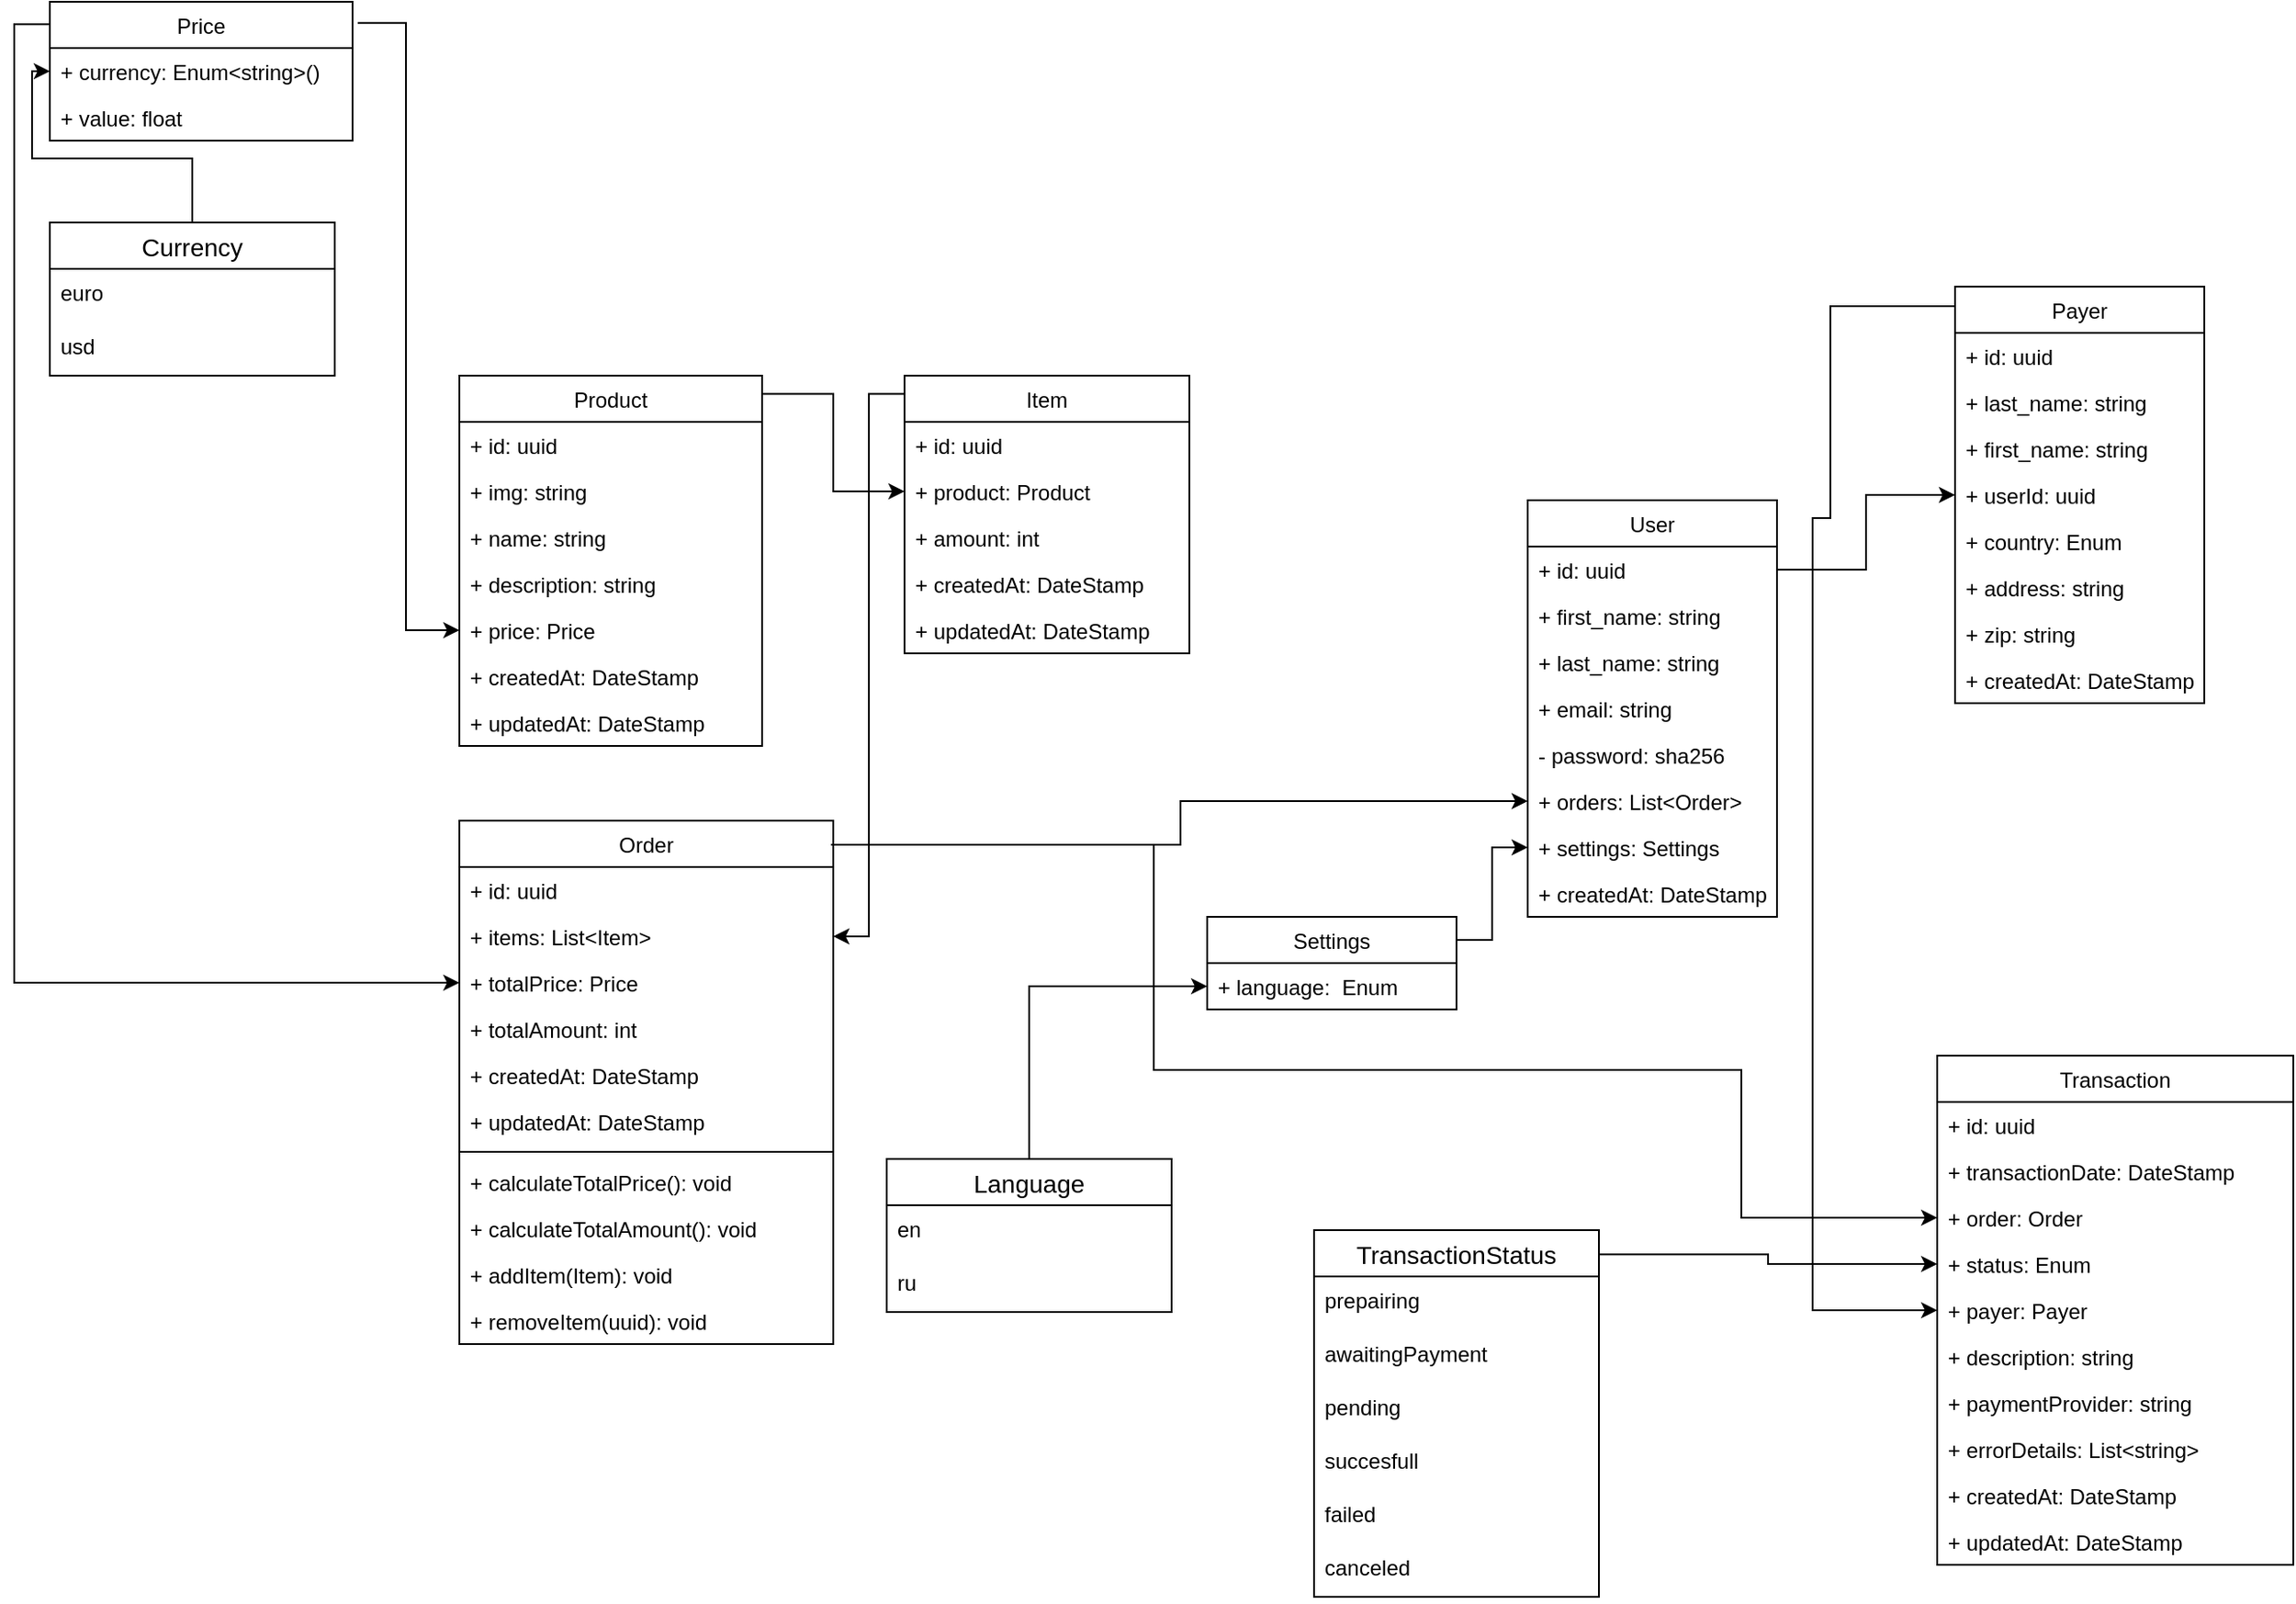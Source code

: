 <mxfile version="15.4.0" type="device"><diagram id="JMybTfrvVcYcZ9-Xthqt" name="Страница 1"><mxGraphModel dx="537" dy="445" grid="1" gridSize="10" guides="1" tooltips="1" connect="1" arrows="1" fold="1" page="1" pageScale="1" pageWidth="4681" pageHeight="3300" math="0" shadow="0"><root><mxCell id="0"/><mxCell id="1" parent="0"/><mxCell id="A3M6SDz5bkQ06QxJ_9qx-1" value="User" style="swimlane;fontStyle=0;childLayout=stackLayout;horizontal=1;startSize=26;fillColor=none;horizontalStack=0;resizeParent=1;resizeParentMax=0;resizeLast=0;collapsible=1;marginBottom=0;" vertex="1" parent="1"><mxGeometry x="880" y="300" width="140" height="234" as="geometry"/></mxCell><mxCell id="A3M6SDz5bkQ06QxJ_9qx-2" value="+ id: uuid" style="text;strokeColor=none;fillColor=none;align=left;verticalAlign=top;spacingLeft=4;spacingRight=4;overflow=hidden;rotatable=0;points=[[0,0.5],[1,0.5]];portConstraint=eastwest;" vertex="1" parent="A3M6SDz5bkQ06QxJ_9qx-1"><mxGeometry y="26" width="140" height="26" as="geometry"/></mxCell><mxCell id="A3M6SDz5bkQ06QxJ_9qx-3" value="+ first_name: string" style="text;strokeColor=none;fillColor=none;align=left;verticalAlign=top;spacingLeft=4;spacingRight=4;overflow=hidden;rotatable=0;points=[[0,0.5],[1,0.5]];portConstraint=eastwest;" vertex="1" parent="A3M6SDz5bkQ06QxJ_9qx-1"><mxGeometry y="52" width="140" height="26" as="geometry"/></mxCell><mxCell id="A3M6SDz5bkQ06QxJ_9qx-4" value="+ last_name: string" style="text;strokeColor=none;fillColor=none;align=left;verticalAlign=top;spacingLeft=4;spacingRight=4;overflow=hidden;rotatable=0;points=[[0,0.5],[1,0.5]];portConstraint=eastwest;" vertex="1" parent="A3M6SDz5bkQ06QxJ_9qx-1"><mxGeometry y="78" width="140" height="26" as="geometry"/></mxCell><mxCell id="A3M6SDz5bkQ06QxJ_9qx-5" value="+ email: string" style="text;strokeColor=none;fillColor=none;align=left;verticalAlign=top;spacingLeft=4;spacingRight=4;overflow=hidden;rotatable=0;points=[[0,0.5],[1,0.5]];portConstraint=eastwest;" vertex="1" parent="A3M6SDz5bkQ06QxJ_9qx-1"><mxGeometry y="104" width="140" height="26" as="geometry"/></mxCell><mxCell id="A3M6SDz5bkQ06QxJ_9qx-6" value="- password: sha256" style="text;strokeColor=none;fillColor=none;align=left;verticalAlign=top;spacingLeft=4;spacingRight=4;overflow=hidden;rotatable=0;points=[[0,0.5],[1,0.5]];portConstraint=eastwest;" vertex="1" parent="A3M6SDz5bkQ06QxJ_9qx-1"><mxGeometry y="130" width="140" height="26" as="geometry"/></mxCell><mxCell id="A3M6SDz5bkQ06QxJ_9qx-47" value="+ orders: List&lt;Order&gt;" style="text;strokeColor=none;fillColor=none;align=left;verticalAlign=top;spacingLeft=4;spacingRight=4;overflow=hidden;rotatable=0;points=[[0,0.5],[1,0.5]];portConstraint=eastwest;" vertex="1" parent="A3M6SDz5bkQ06QxJ_9qx-1"><mxGeometry y="156" width="140" height="26" as="geometry"/></mxCell><mxCell id="A3M6SDz5bkQ06QxJ_9qx-53" value="+ settings: Settings" style="text;strokeColor=none;fillColor=none;align=left;verticalAlign=top;spacingLeft=4;spacingRight=4;overflow=hidden;rotatable=0;points=[[0,0.5],[1,0.5]];portConstraint=eastwest;" vertex="1" parent="A3M6SDz5bkQ06QxJ_9qx-1"><mxGeometry y="182" width="140" height="26" as="geometry"/></mxCell><mxCell id="A3M6SDz5bkQ06QxJ_9qx-7" value="+ createdAt: DateStamp" style="text;strokeColor=none;fillColor=none;align=left;verticalAlign=top;spacingLeft=4;spacingRight=4;overflow=hidden;rotatable=0;points=[[0,0.5],[1,0.5]];portConstraint=eastwest;" vertex="1" parent="A3M6SDz5bkQ06QxJ_9qx-1"><mxGeometry y="208" width="140" height="26" as="geometry"/></mxCell><mxCell id="A3M6SDz5bkQ06QxJ_9qx-46" style="edgeStyle=orthogonalEdgeStyle;rounded=0;orthogonalLoop=1;jettySize=auto;html=1;entryX=0;entryY=0.5;entryDx=0;entryDy=0;exitX=0.002;exitY=0.162;exitDx=0;exitDy=0;exitPerimeter=0;" edge="1" parent="1" source="A3M6SDz5bkQ06QxJ_9qx-8" target="A3M6SDz5bkQ06QxJ_9qx-31"><mxGeometry relative="1" as="geometry"><Array as="points"><mxPoint x="30" y="33"/><mxPoint x="30" y="571"/></Array></mxGeometry></mxCell><mxCell id="A3M6SDz5bkQ06QxJ_9qx-8" value="Price" style="swimlane;fontStyle=0;childLayout=stackLayout;horizontal=1;startSize=26;fillColor=none;horizontalStack=0;resizeParent=1;resizeParentMax=0;resizeLast=0;collapsible=1;marginBottom=0;" vertex="1" parent="1"><mxGeometry x="50" y="20" width="170" height="78" as="geometry"/></mxCell><mxCell id="A3M6SDz5bkQ06QxJ_9qx-9" value="+ currency: Enum&lt;string&gt;()" style="text;strokeColor=none;fillColor=none;align=left;verticalAlign=top;spacingLeft=4;spacingRight=4;overflow=hidden;rotatable=0;points=[[0,0.5],[1,0.5]];portConstraint=eastwest;" vertex="1" parent="A3M6SDz5bkQ06QxJ_9qx-8"><mxGeometry y="26" width="170" height="26" as="geometry"/></mxCell><mxCell id="A3M6SDz5bkQ06QxJ_9qx-10" value="+ value: float" style="text;strokeColor=none;fillColor=none;align=left;verticalAlign=top;spacingLeft=4;spacingRight=4;overflow=hidden;rotatable=0;points=[[0,0.5],[1,0.5]];portConstraint=eastwest;" vertex="1" parent="A3M6SDz5bkQ06QxJ_9qx-8"><mxGeometry y="52" width="170" height="26" as="geometry"/></mxCell><mxCell id="A3M6SDz5bkQ06QxJ_9qx-12" value="Product" style="swimlane;fontStyle=0;childLayout=stackLayout;horizontal=1;startSize=26;fillColor=none;horizontalStack=0;resizeParent=1;resizeParentMax=0;resizeLast=0;collapsible=1;marginBottom=0;" vertex="1" parent="1"><mxGeometry x="280" y="230" width="170" height="208" as="geometry"/></mxCell><mxCell id="A3M6SDz5bkQ06QxJ_9qx-13" value="+ id: uuid" style="text;strokeColor=none;fillColor=none;align=left;verticalAlign=top;spacingLeft=4;spacingRight=4;overflow=hidden;rotatable=0;points=[[0,0.5],[1,0.5]];portConstraint=eastwest;" vertex="1" parent="A3M6SDz5bkQ06QxJ_9qx-12"><mxGeometry y="26" width="170" height="26" as="geometry"/></mxCell><mxCell id="A3M6SDz5bkQ06QxJ_9qx-14" value="+ img: string" style="text;strokeColor=none;fillColor=none;align=left;verticalAlign=top;spacingLeft=4;spacingRight=4;overflow=hidden;rotatable=0;points=[[0,0.5],[1,0.5]];portConstraint=eastwest;" vertex="1" parent="A3M6SDz5bkQ06QxJ_9qx-12"><mxGeometry y="52" width="170" height="26" as="geometry"/></mxCell><mxCell id="A3M6SDz5bkQ06QxJ_9qx-15" value="+ name: string" style="text;strokeColor=none;fillColor=none;align=left;verticalAlign=top;spacingLeft=4;spacingRight=4;overflow=hidden;rotatable=0;points=[[0,0.5],[1,0.5]];portConstraint=eastwest;" vertex="1" parent="A3M6SDz5bkQ06QxJ_9qx-12"><mxGeometry y="78" width="170" height="26" as="geometry"/></mxCell><mxCell id="A3M6SDz5bkQ06QxJ_9qx-20" value="+ description: string" style="text;strokeColor=none;fillColor=none;align=left;verticalAlign=top;spacingLeft=4;spacingRight=4;overflow=hidden;rotatable=0;points=[[0,0.5],[1,0.5]];portConstraint=eastwest;" vertex="1" parent="A3M6SDz5bkQ06QxJ_9qx-12"><mxGeometry y="104" width="170" height="26" as="geometry"/></mxCell><mxCell id="A3M6SDz5bkQ06QxJ_9qx-22" value="+ price: Price" style="text;strokeColor=none;fillColor=none;align=left;verticalAlign=top;spacingLeft=4;spacingRight=4;overflow=hidden;rotatable=0;points=[[0,0.5],[1,0.5]];portConstraint=eastwest;" vertex="1" parent="A3M6SDz5bkQ06QxJ_9qx-12"><mxGeometry y="130" width="170" height="26" as="geometry"/></mxCell><mxCell id="A3M6SDz5bkQ06QxJ_9qx-21" value="+ createdAt: DateStamp" style="text;strokeColor=none;fillColor=none;align=left;verticalAlign=top;spacingLeft=4;spacingRight=4;overflow=hidden;rotatable=0;points=[[0,0.5],[1,0.5]];portConstraint=eastwest;" vertex="1" parent="A3M6SDz5bkQ06QxJ_9qx-12"><mxGeometry y="156" width="170" height="26" as="geometry"/></mxCell><mxCell id="A3M6SDz5bkQ06QxJ_9qx-23" value="+ updatedAt: DateStamp" style="text;strokeColor=none;fillColor=none;align=left;verticalAlign=top;spacingLeft=4;spacingRight=4;overflow=hidden;rotatable=0;points=[[0,0.5],[1,0.5]];portConstraint=eastwest;" vertex="1" parent="A3M6SDz5bkQ06QxJ_9qx-12"><mxGeometry y="182" width="170" height="26" as="geometry"/></mxCell><mxCell id="A3M6SDz5bkQ06QxJ_9qx-16" value="Item" style="swimlane;fontStyle=0;childLayout=stackLayout;horizontal=1;startSize=26;fillColor=none;horizontalStack=0;resizeParent=1;resizeParentMax=0;resizeLast=0;collapsible=1;marginBottom=0;" vertex="1" parent="1"><mxGeometry x="530" y="230" width="160" height="156" as="geometry"/></mxCell><mxCell id="A3M6SDz5bkQ06QxJ_9qx-17" value="+ id: uuid" style="text;strokeColor=none;fillColor=none;align=left;verticalAlign=top;spacingLeft=4;spacingRight=4;overflow=hidden;rotatable=0;points=[[0,0.5],[1,0.5]];portConstraint=eastwest;" vertex="1" parent="A3M6SDz5bkQ06QxJ_9qx-16"><mxGeometry y="26" width="160" height="26" as="geometry"/></mxCell><mxCell id="A3M6SDz5bkQ06QxJ_9qx-18" value="+ product: Product" style="text;strokeColor=none;fillColor=none;align=left;verticalAlign=top;spacingLeft=4;spacingRight=4;overflow=hidden;rotatable=0;points=[[0,0.5],[1,0.5]];portConstraint=eastwest;" vertex="1" parent="A3M6SDz5bkQ06QxJ_9qx-16"><mxGeometry y="52" width="160" height="26" as="geometry"/></mxCell><mxCell id="A3M6SDz5bkQ06QxJ_9qx-19" value="+ amount: int" style="text;strokeColor=none;fillColor=none;align=left;verticalAlign=top;spacingLeft=4;spacingRight=4;overflow=hidden;rotatable=0;points=[[0,0.5],[1,0.5]];portConstraint=eastwest;" vertex="1" parent="A3M6SDz5bkQ06QxJ_9qx-16"><mxGeometry y="78" width="160" height="26" as="geometry"/></mxCell><mxCell id="A3M6SDz5bkQ06QxJ_9qx-25" value="+ createdAt: DateStamp" style="text;strokeColor=none;fillColor=none;align=left;verticalAlign=top;spacingLeft=4;spacingRight=4;overflow=hidden;rotatable=0;points=[[0,0.5],[1,0.5]];portConstraint=eastwest;" vertex="1" parent="A3M6SDz5bkQ06QxJ_9qx-16"><mxGeometry y="104" width="160" height="26" as="geometry"/></mxCell><mxCell id="A3M6SDz5bkQ06QxJ_9qx-26" value="+ updatedAt: DateStamp" style="text;strokeColor=none;fillColor=none;align=left;verticalAlign=top;spacingLeft=4;spacingRight=4;overflow=hidden;rotatable=0;points=[[0,0.5],[1,0.5]];portConstraint=eastwest;" vertex="1" parent="A3M6SDz5bkQ06QxJ_9qx-16"><mxGeometry y="130" width="160" height="26" as="geometry"/></mxCell><mxCell id="A3M6SDz5bkQ06QxJ_9qx-28" value="Order" style="swimlane;fontStyle=0;childLayout=stackLayout;horizontal=1;startSize=26;fillColor=none;horizontalStack=0;resizeParent=1;resizeParentMax=0;resizeLast=0;collapsible=1;marginBottom=0;" vertex="1" parent="1"><mxGeometry x="280" y="480" width="210" height="294" as="geometry"/></mxCell><mxCell id="A3M6SDz5bkQ06QxJ_9qx-29" value="+ id: uuid" style="text;strokeColor=none;fillColor=none;align=left;verticalAlign=top;spacingLeft=4;spacingRight=4;overflow=hidden;rotatable=0;points=[[0,0.5],[1,0.5]];portConstraint=eastwest;" vertex="1" parent="A3M6SDz5bkQ06QxJ_9qx-28"><mxGeometry y="26" width="210" height="26" as="geometry"/></mxCell><mxCell id="A3M6SDz5bkQ06QxJ_9qx-30" value="+ items: List&lt;Item&gt;" style="text;strokeColor=none;fillColor=none;align=left;verticalAlign=top;spacingLeft=4;spacingRight=4;overflow=hidden;rotatable=0;points=[[0,0.5],[1,0.5]];portConstraint=eastwest;" vertex="1" parent="A3M6SDz5bkQ06QxJ_9qx-28"><mxGeometry y="52" width="210" height="26" as="geometry"/></mxCell><mxCell id="A3M6SDz5bkQ06QxJ_9qx-31" value="+ totalPrice: Price" style="text;strokeColor=none;fillColor=none;align=left;verticalAlign=top;spacingLeft=4;spacingRight=4;overflow=hidden;rotatable=0;points=[[0,0.5],[1,0.5]];portConstraint=eastwest;" vertex="1" parent="A3M6SDz5bkQ06QxJ_9qx-28"><mxGeometry y="78" width="210" height="26" as="geometry"/></mxCell><mxCell id="A3M6SDz5bkQ06QxJ_9qx-32" value="+ totalAmount: int" style="text;strokeColor=none;fillColor=none;align=left;verticalAlign=top;spacingLeft=4;spacingRight=4;overflow=hidden;rotatable=0;points=[[0,0.5],[1,0.5]];portConstraint=eastwest;" vertex="1" parent="A3M6SDz5bkQ06QxJ_9qx-28"><mxGeometry y="104" width="210" height="26" as="geometry"/></mxCell><mxCell id="A3M6SDz5bkQ06QxJ_9qx-33" value="+ createdAt: DateStamp" style="text;strokeColor=none;fillColor=none;align=left;verticalAlign=top;spacingLeft=4;spacingRight=4;overflow=hidden;rotatable=0;points=[[0,0.5],[1,0.5]];portConstraint=eastwest;" vertex="1" parent="A3M6SDz5bkQ06QxJ_9qx-28"><mxGeometry y="130" width="210" height="26" as="geometry"/></mxCell><mxCell id="A3M6SDz5bkQ06QxJ_9qx-34" value="+ updatedAt: DateStamp" style="text;strokeColor=none;fillColor=none;align=left;verticalAlign=top;spacingLeft=4;spacingRight=4;overflow=hidden;rotatable=0;points=[[0,0.5],[1,0.5]];portConstraint=eastwest;" vertex="1" parent="A3M6SDz5bkQ06QxJ_9qx-28"><mxGeometry y="156" width="210" height="26" as="geometry"/></mxCell><mxCell id="A3M6SDz5bkQ06QxJ_9qx-39" value="" style="line;strokeWidth=1;fillColor=none;align=left;verticalAlign=middle;spacingTop=-1;spacingLeft=3;spacingRight=3;rotatable=0;labelPosition=right;points=[];portConstraint=eastwest;" vertex="1" parent="A3M6SDz5bkQ06QxJ_9qx-28"><mxGeometry y="182" width="210" height="8" as="geometry"/></mxCell><mxCell id="A3M6SDz5bkQ06QxJ_9qx-38" value="+ calculateTotalPrice(): void" style="text;strokeColor=none;fillColor=none;align=left;verticalAlign=top;spacingLeft=4;spacingRight=4;overflow=hidden;rotatable=0;points=[[0,0.5],[1,0.5]];portConstraint=eastwest;" vertex="1" parent="A3M6SDz5bkQ06QxJ_9qx-28"><mxGeometry y="190" width="210" height="26" as="geometry"/></mxCell><mxCell id="A3M6SDz5bkQ06QxJ_9qx-40" value="+ calculateTotalAmount(): void" style="text;strokeColor=none;fillColor=none;align=left;verticalAlign=top;spacingLeft=4;spacingRight=4;overflow=hidden;rotatable=0;points=[[0,0.5],[1,0.5]];portConstraint=eastwest;" vertex="1" parent="A3M6SDz5bkQ06QxJ_9qx-28"><mxGeometry y="216" width="210" height="26" as="geometry"/></mxCell><mxCell id="A3M6SDz5bkQ06QxJ_9qx-41" value="+ addItem(Item): void" style="text;strokeColor=none;fillColor=none;align=left;verticalAlign=top;spacingLeft=4;spacingRight=4;overflow=hidden;rotatable=0;points=[[0,0.5],[1,0.5]];portConstraint=eastwest;" vertex="1" parent="A3M6SDz5bkQ06QxJ_9qx-28"><mxGeometry y="242" width="210" height="26" as="geometry"/></mxCell><mxCell id="A3M6SDz5bkQ06QxJ_9qx-42" value="+ removeItem(uuid): void" style="text;strokeColor=none;fillColor=none;align=left;verticalAlign=top;spacingLeft=4;spacingRight=4;overflow=hidden;rotatable=0;points=[[0,0.5],[1,0.5]];portConstraint=eastwest;" vertex="1" parent="A3M6SDz5bkQ06QxJ_9qx-28"><mxGeometry y="268" width="210" height="26" as="geometry"/></mxCell><mxCell id="A3M6SDz5bkQ06QxJ_9qx-43" style="edgeStyle=orthogonalEdgeStyle;rounded=0;orthogonalLoop=1;jettySize=auto;html=1;entryX=1;entryY=0.5;entryDx=0;entryDy=0;exitX=0;exitY=0.066;exitDx=0;exitDy=0;exitPerimeter=0;" edge="1" parent="1" source="A3M6SDz5bkQ06QxJ_9qx-16" target="A3M6SDz5bkQ06QxJ_9qx-30"><mxGeometry relative="1" as="geometry"/></mxCell><mxCell id="A3M6SDz5bkQ06QxJ_9qx-44" style="edgeStyle=orthogonalEdgeStyle;rounded=0;orthogonalLoop=1;jettySize=auto;html=1;entryX=0;entryY=0.5;entryDx=0;entryDy=0;exitX=1.002;exitY=0.049;exitDx=0;exitDy=0;exitPerimeter=0;" edge="1" parent="1" source="A3M6SDz5bkQ06QxJ_9qx-12" target="A3M6SDz5bkQ06QxJ_9qx-18"><mxGeometry relative="1" as="geometry"/></mxCell><mxCell id="A3M6SDz5bkQ06QxJ_9qx-45" style="edgeStyle=orthogonalEdgeStyle;rounded=0;orthogonalLoop=1;jettySize=auto;html=1;entryX=0;entryY=0.5;entryDx=0;entryDy=0;exitX=1.017;exitY=0.152;exitDx=0;exitDy=0;exitPerimeter=0;" edge="1" parent="1" source="A3M6SDz5bkQ06QxJ_9qx-8" target="A3M6SDz5bkQ06QxJ_9qx-22"><mxGeometry relative="1" as="geometry"><Array as="points"><mxPoint x="250" y="32"/><mxPoint x="250" y="373"/></Array></mxGeometry></mxCell><mxCell id="A3M6SDz5bkQ06QxJ_9qx-49" value="Settings" style="swimlane;fontStyle=0;childLayout=stackLayout;horizontal=1;startSize=26;fillColor=none;horizontalStack=0;resizeParent=1;resizeParentMax=0;resizeLast=0;collapsible=1;marginBottom=0;" vertex="1" parent="1"><mxGeometry x="700" y="534" width="140" height="52" as="geometry"/></mxCell><mxCell id="A3M6SDz5bkQ06QxJ_9qx-50" value="+ language:  Enum" style="text;strokeColor=none;fillColor=none;align=left;verticalAlign=top;spacingLeft=4;spacingRight=4;overflow=hidden;rotatable=0;points=[[0,0.5],[1,0.5]];portConstraint=eastwest;" vertex="1" parent="A3M6SDz5bkQ06QxJ_9qx-49"><mxGeometry y="26" width="140" height="26" as="geometry"/></mxCell><mxCell id="A3M6SDz5bkQ06QxJ_9qx-54" style="edgeStyle=orthogonalEdgeStyle;rounded=0;orthogonalLoop=1;jettySize=auto;html=1;entryX=0;entryY=0.5;entryDx=0;entryDy=0;exitX=1;exitY=0.25;exitDx=0;exitDy=0;" edge="1" parent="1" source="A3M6SDz5bkQ06QxJ_9qx-49" target="A3M6SDz5bkQ06QxJ_9qx-53"><mxGeometry relative="1" as="geometry"/></mxCell><mxCell id="A3M6SDz5bkQ06QxJ_9qx-75" style="edgeStyle=orthogonalEdgeStyle;rounded=0;orthogonalLoop=1;jettySize=auto;html=1;entryX=0;entryY=0.5;entryDx=0;entryDy=0;exitX=0.002;exitY=0.047;exitDx=0;exitDy=0;exitPerimeter=0;" edge="1" parent="1" source="A3M6SDz5bkQ06QxJ_9qx-56" target="A3M6SDz5bkQ06QxJ_9qx-72"><mxGeometry relative="1" as="geometry"><Array as="points"><mxPoint x="1050" y="191"/><mxPoint x="1050" y="310"/><mxPoint x="1040" y="310"/><mxPoint x="1040" y="755"/></Array></mxGeometry></mxCell><mxCell id="A3M6SDz5bkQ06QxJ_9qx-56" value="Payer" style="swimlane;fontStyle=0;childLayout=stackLayout;horizontal=1;startSize=26;fillColor=none;horizontalStack=0;resizeParent=1;resizeParentMax=0;resizeLast=0;collapsible=1;marginBottom=0;" vertex="1" parent="1"><mxGeometry x="1120" y="180" width="140" height="234" as="geometry"/></mxCell><mxCell id="A3M6SDz5bkQ06QxJ_9qx-57" value="+ id: uuid" style="text;strokeColor=none;fillColor=none;align=left;verticalAlign=top;spacingLeft=4;spacingRight=4;overflow=hidden;rotatable=0;points=[[0,0.5],[1,0.5]];portConstraint=eastwest;" vertex="1" parent="A3M6SDz5bkQ06QxJ_9qx-56"><mxGeometry y="26" width="140" height="26" as="geometry"/></mxCell><mxCell id="A3M6SDz5bkQ06QxJ_9qx-61" value="+ last_name: string" style="text;strokeColor=none;fillColor=none;align=left;verticalAlign=top;spacingLeft=4;spacingRight=4;overflow=hidden;rotatable=0;points=[[0,0.5],[1,0.5]];portConstraint=eastwest;" vertex="1" parent="A3M6SDz5bkQ06QxJ_9qx-56"><mxGeometry y="52" width="140" height="26" as="geometry"/></mxCell><mxCell id="A3M6SDz5bkQ06QxJ_9qx-60" value="+ first_name: string" style="text;strokeColor=none;fillColor=none;align=left;verticalAlign=top;spacingLeft=4;spacingRight=4;overflow=hidden;rotatable=0;points=[[0,0.5],[1,0.5]];portConstraint=eastwest;" vertex="1" parent="A3M6SDz5bkQ06QxJ_9qx-56"><mxGeometry y="78" width="140" height="26" as="geometry"/></mxCell><mxCell id="A3M6SDz5bkQ06QxJ_9qx-73" value="+ userId: uuid" style="text;strokeColor=none;fillColor=none;align=left;verticalAlign=top;spacingLeft=4;spacingRight=4;overflow=hidden;rotatable=0;points=[[0,0.5],[1,0.5]];portConstraint=eastwest;" vertex="1" parent="A3M6SDz5bkQ06QxJ_9qx-56"><mxGeometry y="104" width="140" height="26" as="geometry"/></mxCell><mxCell id="A3M6SDz5bkQ06QxJ_9qx-58" value="+ country: Enum" style="text;strokeColor=none;fillColor=none;align=left;verticalAlign=top;spacingLeft=4;spacingRight=4;overflow=hidden;rotatable=0;points=[[0,0.5],[1,0.5]];portConstraint=eastwest;" vertex="1" parent="A3M6SDz5bkQ06QxJ_9qx-56"><mxGeometry y="130" width="140" height="26" as="geometry"/></mxCell><mxCell id="A3M6SDz5bkQ06QxJ_9qx-59" value="+ address: string" style="text;strokeColor=none;fillColor=none;align=left;verticalAlign=top;spacingLeft=4;spacingRight=4;overflow=hidden;rotatable=0;points=[[0,0.5],[1,0.5]];portConstraint=eastwest;" vertex="1" parent="A3M6SDz5bkQ06QxJ_9qx-56"><mxGeometry y="156" width="140" height="26" as="geometry"/></mxCell><mxCell id="A3M6SDz5bkQ06QxJ_9qx-62" value="+ zip: string" style="text;strokeColor=none;fillColor=none;align=left;verticalAlign=top;spacingLeft=4;spacingRight=4;overflow=hidden;rotatable=0;points=[[0,0.5],[1,0.5]];portConstraint=eastwest;" vertex="1" parent="A3M6SDz5bkQ06QxJ_9qx-56"><mxGeometry y="182" width="140" height="26" as="geometry"/></mxCell><mxCell id="A3M6SDz5bkQ06QxJ_9qx-63" value="+ createdAt: DateStamp" style="text;strokeColor=none;fillColor=none;align=left;verticalAlign=top;spacingLeft=4;spacingRight=4;overflow=hidden;rotatable=0;points=[[0,0.5],[1,0.5]];portConstraint=eastwest;" vertex="1" parent="A3M6SDz5bkQ06QxJ_9qx-56"><mxGeometry y="208" width="140" height="26" as="geometry"/></mxCell><mxCell id="A3M6SDz5bkQ06QxJ_9qx-64" style="edgeStyle=orthogonalEdgeStyle;rounded=0;orthogonalLoop=1;jettySize=auto;html=1;entryX=0;entryY=0.5;entryDx=0;entryDy=0;exitX=0.994;exitY=0.046;exitDx=0;exitDy=0;exitPerimeter=0;" edge="1" parent="1" source="A3M6SDz5bkQ06QxJ_9qx-28" target="A3M6SDz5bkQ06QxJ_9qx-47"><mxGeometry relative="1" as="geometry"><mxPoint x="493" y="480" as="sourcePoint"/><Array as="points"><mxPoint x="685" y="494"/><mxPoint x="685" y="469"/></Array></mxGeometry></mxCell><mxCell id="A3M6SDz5bkQ06QxJ_9qx-65" value="Transaction" style="swimlane;fontStyle=0;childLayout=stackLayout;horizontal=1;startSize=26;fillColor=none;horizontalStack=0;resizeParent=1;resizeParentMax=0;resizeLast=0;collapsible=1;marginBottom=0;" vertex="1" parent="1"><mxGeometry x="1110" y="612" width="200" height="286" as="geometry"/></mxCell><mxCell id="A3M6SDz5bkQ06QxJ_9qx-66" value="+ id: uuid" style="text;strokeColor=none;fillColor=none;align=left;verticalAlign=top;spacingLeft=4;spacingRight=4;overflow=hidden;rotatable=0;points=[[0,0.5],[1,0.5]];portConstraint=eastwest;" vertex="1" parent="A3M6SDz5bkQ06QxJ_9qx-65"><mxGeometry y="26" width="200" height="26" as="geometry"/></mxCell><mxCell id="A3M6SDz5bkQ06QxJ_9qx-67" value="+ transactionDate: DateStamp" style="text;strokeColor=none;fillColor=none;align=left;verticalAlign=top;spacingLeft=4;spacingRight=4;overflow=hidden;rotatable=0;points=[[0,0.5],[1,0.5]];portConstraint=eastwest;" vertex="1" parent="A3M6SDz5bkQ06QxJ_9qx-65"><mxGeometry y="52" width="200" height="26" as="geometry"/></mxCell><mxCell id="A3M6SDz5bkQ06QxJ_9qx-68" value="+ order: Order" style="text;strokeColor=none;fillColor=none;align=left;verticalAlign=top;spacingLeft=4;spacingRight=4;overflow=hidden;rotatable=0;points=[[0,0.5],[1,0.5]];portConstraint=eastwest;" vertex="1" parent="A3M6SDz5bkQ06QxJ_9qx-65"><mxGeometry y="78" width="200" height="26" as="geometry"/></mxCell><mxCell id="A3M6SDz5bkQ06QxJ_9qx-71" value="+ status: Enum" style="text;strokeColor=none;fillColor=none;align=left;verticalAlign=top;spacingLeft=4;spacingRight=4;overflow=hidden;rotatable=0;points=[[0,0.5],[1,0.5]];portConstraint=eastwest;" vertex="1" parent="A3M6SDz5bkQ06QxJ_9qx-65"><mxGeometry y="104" width="200" height="26" as="geometry"/></mxCell><mxCell id="A3M6SDz5bkQ06QxJ_9qx-72" value="+ payer: Payer" style="text;strokeColor=none;fillColor=none;align=left;verticalAlign=top;spacingLeft=4;spacingRight=4;overflow=hidden;rotatable=0;points=[[0,0.5],[1,0.5]];portConstraint=eastwest;" vertex="1" parent="A3M6SDz5bkQ06QxJ_9qx-65"><mxGeometry y="130" width="200" height="26" as="geometry"/></mxCell><mxCell id="A3M6SDz5bkQ06QxJ_9qx-79" value="+ description: string" style="text;strokeColor=none;fillColor=none;align=left;verticalAlign=top;spacingLeft=4;spacingRight=4;overflow=hidden;rotatable=0;points=[[0,0.5],[1,0.5]];portConstraint=eastwest;" vertex="1" parent="A3M6SDz5bkQ06QxJ_9qx-65"><mxGeometry y="156" width="200" height="26" as="geometry"/></mxCell><mxCell id="A3M6SDz5bkQ06QxJ_9qx-80" value="+ paymentProvider: string" style="text;strokeColor=none;fillColor=none;align=left;verticalAlign=top;spacingLeft=4;spacingRight=4;overflow=hidden;rotatable=0;points=[[0,0.5],[1,0.5]];portConstraint=eastwest;" vertex="1" parent="A3M6SDz5bkQ06QxJ_9qx-65"><mxGeometry y="182" width="200" height="26" as="geometry"/></mxCell><mxCell id="A3M6SDz5bkQ06QxJ_9qx-81" value="+ errorDetails: List&lt;string&gt;" style="text;strokeColor=none;fillColor=none;align=left;verticalAlign=top;spacingLeft=4;spacingRight=4;overflow=hidden;rotatable=0;points=[[0,0.5],[1,0.5]];portConstraint=eastwest;" vertex="1" parent="A3M6SDz5bkQ06QxJ_9qx-65"><mxGeometry y="208" width="200" height="26" as="geometry"/></mxCell><mxCell id="A3M6SDz5bkQ06QxJ_9qx-69" value="+ createdAt: DateStamp" style="text;strokeColor=none;fillColor=none;align=left;verticalAlign=top;spacingLeft=4;spacingRight=4;overflow=hidden;rotatable=0;points=[[0,0.5],[1,0.5]];portConstraint=eastwest;" vertex="1" parent="A3M6SDz5bkQ06QxJ_9qx-65"><mxGeometry y="234" width="200" height="26" as="geometry"/></mxCell><mxCell id="A3M6SDz5bkQ06QxJ_9qx-70" value="+ updatedAt: DateStamp" style="text;strokeColor=none;fillColor=none;align=left;verticalAlign=top;spacingLeft=4;spacingRight=4;overflow=hidden;rotatable=0;points=[[0,0.5],[1,0.5]];portConstraint=eastwest;" vertex="1" parent="A3M6SDz5bkQ06QxJ_9qx-65"><mxGeometry y="260" width="200" height="26" as="geometry"/></mxCell><mxCell id="A3M6SDz5bkQ06QxJ_9qx-74" style="edgeStyle=orthogonalEdgeStyle;rounded=0;orthogonalLoop=1;jettySize=auto;html=1;entryX=0;entryY=0.5;entryDx=0;entryDy=0;" edge="1" parent="1" source="A3M6SDz5bkQ06QxJ_9qx-2" target="A3M6SDz5bkQ06QxJ_9qx-73"><mxGeometry relative="1" as="geometry"/></mxCell><mxCell id="A3M6SDz5bkQ06QxJ_9qx-78" style="edgeStyle=orthogonalEdgeStyle;rounded=0;orthogonalLoop=1;jettySize=auto;html=1;exitX=1.01;exitY=0.046;exitDx=0;exitDy=0;exitPerimeter=0;entryX=0;entryY=0.5;entryDx=0;entryDy=0;" edge="1" parent="1" source="A3M6SDz5bkQ06QxJ_9qx-28" target="A3M6SDz5bkQ06QxJ_9qx-68"><mxGeometry relative="1" as="geometry"><Array as="points"><mxPoint x="670" y="494"/><mxPoint x="670" y="620"/><mxPoint x="1000" y="620"/><mxPoint x="1000" y="703"/></Array></mxGeometry></mxCell><mxCell id="A3M6SDz5bkQ06QxJ_9qx-107" style="edgeStyle=orthogonalEdgeStyle;rounded=0;orthogonalLoop=1;jettySize=auto;html=1;entryX=0;entryY=0.5;entryDx=0;entryDy=0;exitX=0.998;exitY=0.066;exitDx=0;exitDy=0;exitPerimeter=0;" edge="1" parent="1" source="A3M6SDz5bkQ06QxJ_9qx-82" target="A3M6SDz5bkQ06QxJ_9qx-71"><mxGeometry relative="1" as="geometry"/></mxCell><mxCell id="A3M6SDz5bkQ06QxJ_9qx-82" value="TransactionStatus" style="swimlane;fontStyle=0;childLayout=stackLayout;horizontal=1;startSize=26;horizontalStack=0;resizeParent=1;resizeParentMax=0;resizeLast=0;collapsible=1;marginBottom=0;align=center;fontSize=14;" vertex="1" parent="1"><mxGeometry x="760" y="710" width="160" height="206" as="geometry"/></mxCell><mxCell id="A3M6SDz5bkQ06QxJ_9qx-83" value="prepairing" style="text;strokeColor=none;fillColor=none;spacingLeft=4;spacingRight=4;overflow=hidden;rotatable=0;points=[[0,0.5],[1,0.5]];portConstraint=eastwest;fontSize=12;" vertex="1" parent="A3M6SDz5bkQ06QxJ_9qx-82"><mxGeometry y="26" width="160" height="30" as="geometry"/></mxCell><mxCell id="A3M6SDz5bkQ06QxJ_9qx-84" value="awaitingPayment" style="text;strokeColor=none;fillColor=none;spacingLeft=4;spacingRight=4;overflow=hidden;rotatable=0;points=[[0,0.5],[1,0.5]];portConstraint=eastwest;fontSize=12;" vertex="1" parent="A3M6SDz5bkQ06QxJ_9qx-82"><mxGeometry y="56" width="160" height="30" as="geometry"/></mxCell><mxCell id="A3M6SDz5bkQ06QxJ_9qx-85" value="pending" style="text;strokeColor=none;fillColor=none;spacingLeft=4;spacingRight=4;overflow=hidden;rotatable=0;points=[[0,0.5],[1,0.5]];portConstraint=eastwest;fontSize=12;" vertex="1" parent="A3M6SDz5bkQ06QxJ_9qx-82"><mxGeometry y="86" width="160" height="30" as="geometry"/></mxCell><mxCell id="A3M6SDz5bkQ06QxJ_9qx-90" value="succesfull" style="text;strokeColor=none;fillColor=none;spacingLeft=4;spacingRight=4;overflow=hidden;rotatable=0;points=[[0,0.5],[1,0.5]];portConstraint=eastwest;fontSize=12;" vertex="1" parent="A3M6SDz5bkQ06QxJ_9qx-82"><mxGeometry y="116" width="160" height="30" as="geometry"/></mxCell><mxCell id="A3M6SDz5bkQ06QxJ_9qx-91" value="failed" style="text;strokeColor=none;fillColor=none;spacingLeft=4;spacingRight=4;overflow=hidden;rotatable=0;points=[[0,0.5],[1,0.5]];portConstraint=eastwest;fontSize=12;" vertex="1" parent="A3M6SDz5bkQ06QxJ_9qx-82"><mxGeometry y="146" width="160" height="30" as="geometry"/></mxCell><mxCell id="A3M6SDz5bkQ06QxJ_9qx-96" value="canceled" style="text;strokeColor=none;fillColor=none;spacingLeft=4;spacingRight=4;overflow=hidden;rotatable=0;points=[[0,0.5],[1,0.5]];portConstraint=eastwest;fontSize=12;" vertex="1" parent="A3M6SDz5bkQ06QxJ_9qx-82"><mxGeometry y="176" width="160" height="30" as="geometry"/></mxCell><mxCell id="A3M6SDz5bkQ06QxJ_9qx-108" style="edgeStyle=orthogonalEdgeStyle;rounded=0;orthogonalLoop=1;jettySize=auto;html=1;entryX=0;entryY=0.5;entryDx=0;entryDy=0;" edge="1" parent="1" source="A3M6SDz5bkQ06QxJ_9qx-97" target="A3M6SDz5bkQ06QxJ_9qx-9"><mxGeometry relative="1" as="geometry"><Array as="points"><mxPoint x="130" y="108"/><mxPoint x="40" y="108"/><mxPoint x="40" y="59"/></Array></mxGeometry></mxCell><mxCell id="A3M6SDz5bkQ06QxJ_9qx-97" value="Currency" style="swimlane;fontStyle=0;childLayout=stackLayout;horizontal=1;startSize=26;horizontalStack=0;resizeParent=1;resizeParentMax=0;resizeLast=0;collapsible=1;marginBottom=0;align=center;fontSize=14;" vertex="1" parent="1"><mxGeometry x="50" y="144" width="160" height="86" as="geometry"/></mxCell><mxCell id="A3M6SDz5bkQ06QxJ_9qx-98" value="euro" style="text;strokeColor=none;fillColor=none;spacingLeft=4;spacingRight=4;overflow=hidden;rotatable=0;points=[[0,0.5],[1,0.5]];portConstraint=eastwest;fontSize=12;" vertex="1" parent="A3M6SDz5bkQ06QxJ_9qx-97"><mxGeometry y="26" width="160" height="30" as="geometry"/></mxCell><mxCell id="A3M6SDz5bkQ06QxJ_9qx-99" value="usd" style="text;strokeColor=none;fillColor=none;spacingLeft=4;spacingRight=4;overflow=hidden;rotatable=0;points=[[0,0.5],[1,0.5]];portConstraint=eastwest;fontSize=12;" vertex="1" parent="A3M6SDz5bkQ06QxJ_9qx-97"><mxGeometry y="56" width="160" height="30" as="geometry"/></mxCell><mxCell id="A3M6SDz5bkQ06QxJ_9qx-109" style="edgeStyle=orthogonalEdgeStyle;rounded=0;orthogonalLoop=1;jettySize=auto;html=1;entryX=0;entryY=0.5;entryDx=0;entryDy=0;" edge="1" parent="1" source="A3M6SDz5bkQ06QxJ_9qx-104" target="A3M6SDz5bkQ06QxJ_9qx-50"><mxGeometry relative="1" as="geometry"/></mxCell><mxCell id="A3M6SDz5bkQ06QxJ_9qx-104" value="Language" style="swimlane;fontStyle=0;childLayout=stackLayout;horizontal=1;startSize=26;horizontalStack=0;resizeParent=1;resizeParentMax=0;resizeLast=0;collapsible=1;marginBottom=0;align=center;fontSize=14;" vertex="1" parent="1"><mxGeometry x="520" y="670" width="160" height="86" as="geometry"/></mxCell><mxCell id="A3M6SDz5bkQ06QxJ_9qx-105" value="en" style="text;strokeColor=none;fillColor=none;spacingLeft=4;spacingRight=4;overflow=hidden;rotatable=0;points=[[0,0.5],[1,0.5]];portConstraint=eastwest;fontSize=12;" vertex="1" parent="A3M6SDz5bkQ06QxJ_9qx-104"><mxGeometry y="26" width="160" height="30" as="geometry"/></mxCell><mxCell id="A3M6SDz5bkQ06QxJ_9qx-106" value="ru" style="text;strokeColor=none;fillColor=none;spacingLeft=4;spacingRight=4;overflow=hidden;rotatable=0;points=[[0,0.5],[1,0.5]];portConstraint=eastwest;fontSize=12;" vertex="1" parent="A3M6SDz5bkQ06QxJ_9qx-104"><mxGeometry y="56" width="160" height="30" as="geometry"/></mxCell></root></mxGraphModel></diagram></mxfile>